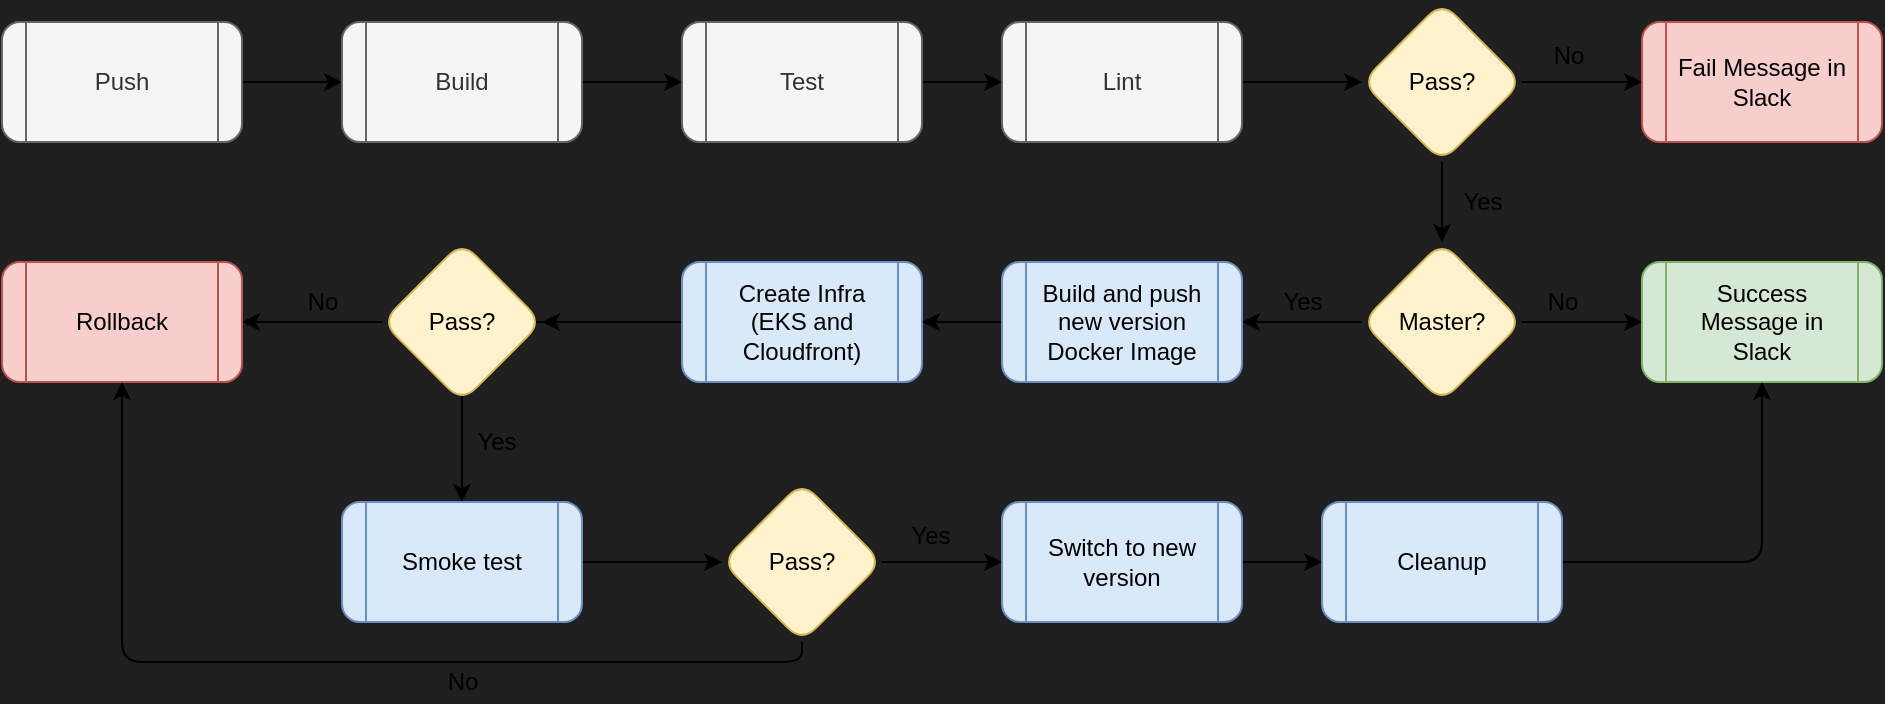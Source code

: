 <mxfile>
    <diagram id="f4oOD0tbPhn_A0P3s4HM" name="Page-1">
        <mxGraphModel dx="1620" dy="379" grid="1" gridSize="10" guides="1" tooltips="1" connect="1" arrows="1" fold="1" page="1" pageScale="1" pageWidth="1100" pageHeight="850" background="#1F1F1F" math="0" shadow="0">
            <root>
                <mxCell id="0"/>
                <mxCell id="1" parent="0"/>
                <mxCell id="2" style="edgeStyle=orthogonalEdgeStyle;rounded=1;orthogonalLoop=1;jettySize=auto;html=1;entryX=0;entryY=0.5;entryDx=0;entryDy=0;" parent="1" source="3" target="5" edge="1">
                    <mxGeometry relative="1" as="geometry"/>
                </mxCell>
                <mxCell id="3" value="Push" style="shape=process;whiteSpace=wrap;html=1;backgroundOutline=1;fillColor=#f5f5f5;fontColor=#333333;strokeColor=#666666;rounded=1;" parent="1" vertex="1">
                    <mxGeometry x="70" y="120" width="120" height="60" as="geometry"/>
                </mxCell>
                <mxCell id="4" style="edgeStyle=orthogonalEdgeStyle;rounded=1;orthogonalLoop=1;jettySize=auto;html=1;entryX=0;entryY=0.5;entryDx=0;entryDy=0;" parent="1" source="5" target="7" edge="1">
                    <mxGeometry relative="1" as="geometry"/>
                </mxCell>
                <mxCell id="5" value="Build" style="shape=process;whiteSpace=wrap;html=1;backgroundOutline=1;fillColor=#f5f5f5;fontColor=#333333;strokeColor=#666666;rounded=1;" parent="1" vertex="1">
                    <mxGeometry x="240" y="120" width="120" height="60" as="geometry"/>
                </mxCell>
                <mxCell id="6" style="edgeStyle=orthogonalEdgeStyle;rounded=1;orthogonalLoop=1;jettySize=auto;html=1;entryX=0;entryY=0.5;entryDx=0;entryDy=0;" parent="1" source="7" target="9" edge="1">
                    <mxGeometry relative="1" as="geometry"/>
                </mxCell>
                <mxCell id="7" value="Test" style="shape=process;whiteSpace=wrap;html=1;backgroundOutline=1;fillColor=#f5f5f5;fontColor=#333333;strokeColor=#666666;rounded=1;" parent="1" vertex="1">
                    <mxGeometry x="410" y="120" width="120" height="60" as="geometry"/>
                </mxCell>
                <mxCell id="8" style="edgeStyle=orthogonalEdgeStyle;rounded=1;orthogonalLoop=1;jettySize=auto;html=1;entryX=0;entryY=0.5;entryDx=0;entryDy=0;" parent="1" source="9" target="12" edge="1">
                    <mxGeometry relative="1" as="geometry"/>
                </mxCell>
                <mxCell id="9" value="Lint" style="shape=process;whiteSpace=wrap;html=1;backgroundOutline=1;fillColor=#f5f5f5;fontColor=#333333;strokeColor=#666666;rounded=1;" parent="1" vertex="1">
                    <mxGeometry x="570" y="120" width="120" height="60" as="geometry"/>
                </mxCell>
                <mxCell id="10" style="edgeStyle=orthogonalEdgeStyle;rounded=1;orthogonalLoop=1;jettySize=auto;html=1;" parent="1" source="12" target="15" edge="1">
                    <mxGeometry relative="1" as="geometry"/>
                </mxCell>
                <mxCell id="11" style="edgeStyle=orthogonalEdgeStyle;rounded=1;orthogonalLoop=1;jettySize=auto;html=1;entryX=0;entryY=0.5;entryDx=0;entryDy=0;" parent="1" source="12" target="19" edge="1">
                    <mxGeometry relative="1" as="geometry"/>
                </mxCell>
                <mxCell id="12" value="Pass?" style="rhombus;whiteSpace=wrap;html=1;fillColor=#fff2cc;strokeColor=#d6b656;fontColor=#000000;rounded=1;" parent="1" vertex="1">
                    <mxGeometry x="750" y="110" width="80" height="80" as="geometry"/>
                </mxCell>
                <mxCell id="13" style="edgeStyle=orthogonalEdgeStyle;rounded=1;orthogonalLoop=1;jettySize=auto;html=1;entryX=0;entryY=0.5;entryDx=0;entryDy=0;" parent="1" source="15" target="16" edge="1">
                    <mxGeometry relative="1" as="geometry"/>
                </mxCell>
                <mxCell id="14" style="edgeStyle=orthogonalEdgeStyle;rounded=1;orthogonalLoop=1;jettySize=auto;html=1;entryX=1;entryY=0.5;entryDx=0;entryDy=0;" parent="1" source="15" target="24" edge="1">
                    <mxGeometry relative="1" as="geometry"/>
                </mxCell>
                <mxCell id="15" value="Master?" style="rhombus;whiteSpace=wrap;html=1;fillColor=#fff2cc;strokeColor=#d6b656;fontColor=#000000;rounded=1;" parent="1" vertex="1">
                    <mxGeometry x="750" y="230" width="80" height="80" as="geometry"/>
                </mxCell>
                <mxCell id="16" value="Success Message in Slack" style="shape=process;whiteSpace=wrap;html=1;backgroundOutline=1;fillColor=#d5e8d4;strokeColor=#82b366;fontColor=#000000;rounded=1;" parent="1" vertex="1">
                    <mxGeometry x="890" y="240" width="120" height="60" as="geometry"/>
                </mxCell>
                <mxCell id="17" value="No" style="text;html=1;align=center;verticalAlign=middle;resizable=0;points=[];autosize=1;strokeColor=none;fillColor=none;rounded=1;" parent="1" vertex="1">
                    <mxGeometry x="835" y="250" width="30" height="20" as="geometry"/>
                </mxCell>
                <mxCell id="18" value="Yes" style="text;html=1;align=center;verticalAlign=middle;resizable=0;points=[];autosize=1;strokeColor=none;fillColor=none;rounded=1;" parent="1" vertex="1">
                    <mxGeometry x="790" y="200" width="40" height="20" as="geometry"/>
                </mxCell>
                <mxCell id="19" value="&lt;font color=&quot;#000000&quot;&gt;Fail Message in Slack&lt;/font&gt;" style="shape=process;whiteSpace=wrap;html=1;backgroundOutline=1;fillColor=#f8cecc;strokeColor=#b85450;rounded=1;" parent="1" vertex="1">
                    <mxGeometry x="890" y="120" width="120" height="60" as="geometry"/>
                </mxCell>
                <mxCell id="20" style="edgeStyle=orthogonalEdgeStyle;rounded=1;orthogonalLoop=1;jettySize=auto;html=1;entryX=1;entryY=0.5;entryDx=0;entryDy=0;" parent="1" source="22" target="27" edge="1">
                    <mxGeometry relative="1" as="geometry"/>
                </mxCell>
                <mxCell id="21" style="edgeStyle=orthogonalEdgeStyle;rounded=1;orthogonalLoop=1;jettySize=auto;html=1;entryX=0.5;entryY=0;entryDx=0;entryDy=0;" parent="1" source="22" target="30" edge="1">
                    <mxGeometry relative="1" as="geometry"/>
                </mxCell>
                <mxCell id="22" value="Create Infra (EKS and Cloudfront)" style="shape=process;whiteSpace=wrap;html=1;backgroundOutline=1;fillColor=#dae8fc;strokeColor=#6c8ebf;fontColor=#000000;rounded=1;" parent="1" vertex="1">
                    <mxGeometry x="410" y="240" width="120" height="60" as="geometry"/>
                </mxCell>
                <mxCell id="23" style="edgeStyle=orthogonalEdgeStyle;rounded=1;orthogonalLoop=1;jettySize=auto;html=1;entryX=1;entryY=0.5;entryDx=0;entryDy=0;" parent="1" source="24" target="22" edge="1">
                    <mxGeometry relative="1" as="geometry"/>
                </mxCell>
                <mxCell id="24" value="Build and push new version Docker Image" style="shape=process;whiteSpace=wrap;html=1;backgroundOutline=1;fillColor=#dae8fc;strokeColor=#6c8ebf;fontColor=#000000;rounded=1;" parent="1" vertex="1">
                    <mxGeometry x="570" y="240" width="120" height="60" as="geometry"/>
                </mxCell>
                <mxCell id="25" value="Yes" style="text;html=1;align=center;verticalAlign=middle;resizable=0;points=[];autosize=1;strokeColor=none;fillColor=none;rounded=1;" parent="1" vertex="1">
                    <mxGeometry x="700" y="250" width="40" height="20" as="geometry"/>
                </mxCell>
                <mxCell id="26" style="edgeStyle=orthogonalEdgeStyle;rounded=1;orthogonalLoop=1;jettySize=auto;html=1;entryX=1;entryY=0.5;entryDx=0;entryDy=0;" parent="1" source="27" target="28" edge="1">
                    <mxGeometry relative="1" as="geometry"/>
                </mxCell>
                <mxCell id="27" value="Pass?" style="rhombus;whiteSpace=wrap;html=1;fillColor=#fff2cc;strokeColor=#d6b656;fontColor=#000000;rounded=1;" parent="1" vertex="1">
                    <mxGeometry x="260" y="230" width="80" height="80" as="geometry"/>
                </mxCell>
                <mxCell id="28" value="Rollback" style="shape=process;whiteSpace=wrap;html=1;backgroundOutline=1;fillColor=#f8cecc;strokeColor=#b85450;fontColor=#000000;rounded=1;" parent="1" vertex="1">
                    <mxGeometry x="70" y="240" width="120" height="60" as="geometry"/>
                </mxCell>
                <mxCell id="29" style="edgeStyle=orthogonalEdgeStyle;rounded=1;orthogonalLoop=1;jettySize=auto;html=1;entryX=0;entryY=0.5;entryDx=0;entryDy=0;" parent="1" source="30" target="33" edge="1">
                    <mxGeometry relative="1" as="geometry"/>
                </mxCell>
                <mxCell id="30" value="Smoke test" style="shape=process;whiteSpace=wrap;html=1;backgroundOutline=1;fillColor=#dae8fc;strokeColor=#6c8ebf;fontColor=#000000;rounded=1;" parent="1" vertex="1">
                    <mxGeometry x="240" y="360" width="120" height="60" as="geometry"/>
                </mxCell>
                <mxCell id="31" style="edgeStyle=orthogonalEdgeStyle;rounded=1;orthogonalLoop=1;jettySize=auto;html=1;entryX=0;entryY=0.5;entryDx=0;entryDy=0;" parent="1" source="33" target="35" edge="1">
                    <mxGeometry relative="1" as="geometry"/>
                </mxCell>
                <mxCell id="32" style="edgeStyle=orthogonalEdgeStyle;rounded=1;orthogonalLoop=1;jettySize=auto;html=1;entryX=0.5;entryY=1;entryDx=0;entryDy=0;" parent="1" source="33" target="28" edge="1">
                    <mxGeometry relative="1" as="geometry">
                        <Array as="points">
                            <mxPoint x="470" y="440"/>
                            <mxPoint x="130" y="440"/>
                        </Array>
                    </mxGeometry>
                </mxCell>
                <mxCell id="33" value="Pass?" style="rhombus;whiteSpace=wrap;html=1;fillColor=#fff2cc;strokeColor=#d6b656;fontColor=#000000;rounded=1;" parent="1" vertex="1">
                    <mxGeometry x="430" y="350" width="80" height="80" as="geometry"/>
                </mxCell>
                <mxCell id="34" style="edgeStyle=orthogonalEdgeStyle;rounded=1;orthogonalLoop=1;jettySize=auto;html=1;entryX=0;entryY=0.5;entryDx=0;entryDy=0;" parent="1" source="35" target="37" edge="1">
                    <mxGeometry relative="1" as="geometry"/>
                </mxCell>
                <mxCell id="35" value="Switch to new version" style="shape=process;whiteSpace=wrap;html=1;backgroundOutline=1;fillColor=#dae8fc;strokeColor=#6c8ebf;fontColor=#000000;rounded=1;" parent="1" vertex="1">
                    <mxGeometry x="570" y="360" width="120" height="60" as="geometry"/>
                </mxCell>
                <mxCell id="36" style="edgeStyle=orthogonalEdgeStyle;rounded=1;orthogonalLoop=1;jettySize=auto;html=1;entryX=0.5;entryY=1;entryDx=0;entryDy=0;" parent="1" source="37" target="16" edge="1">
                    <mxGeometry relative="1" as="geometry"/>
                </mxCell>
                <mxCell id="37" value="Cleanup" style="shape=process;whiteSpace=wrap;html=1;backgroundOutline=1;fillColor=#dae8fc;strokeColor=#6c8ebf;fontColor=#000000;rounded=1;" parent="1" vertex="1">
                    <mxGeometry x="730" y="360" width="120" height="60" as="geometry"/>
                </mxCell>
                <mxCell id="38" value="No" style="text;html=1;align=center;verticalAlign=middle;resizable=0;points=[];autosize=1;strokeColor=none;fillColor=none;rounded=1;" parent="1" vertex="1">
                    <mxGeometry x="215" y="250" width="30" height="20" as="geometry"/>
                </mxCell>
                <mxCell id="39" value="Yes" style="text;html=1;align=center;verticalAlign=middle;resizable=0;points=[];autosize=1;strokeColor=none;fillColor=none;rounded=1;" parent="1" vertex="1">
                    <mxGeometry x="297" y="320" width="40" height="20" as="geometry"/>
                </mxCell>
                <mxCell id="40" value="No" style="text;html=1;align=center;verticalAlign=middle;resizable=0;points=[];autosize=1;strokeColor=none;fillColor=none;rounded=1;" parent="1" vertex="1">
                    <mxGeometry x="285" y="440" width="30" height="20" as="geometry"/>
                </mxCell>
                <mxCell id="41" value="Yes" style="text;html=1;align=center;verticalAlign=middle;resizable=0;points=[];autosize=1;strokeColor=none;fillColor=none;rounded=1;" parent="1" vertex="1">
                    <mxGeometry x="514" y="367" width="40" height="20" as="geometry"/>
                </mxCell>
                <mxCell id="42" value="No" style="text;html=1;align=center;verticalAlign=middle;resizable=0;points=[];autosize=1;strokeColor=none;fillColor=none;rounded=1;" parent="1" vertex="1">
                    <mxGeometry x="838" y="127" width="30" height="20" as="geometry"/>
                </mxCell>
            </root>
        </mxGraphModel>
    </diagram>
</mxfile>